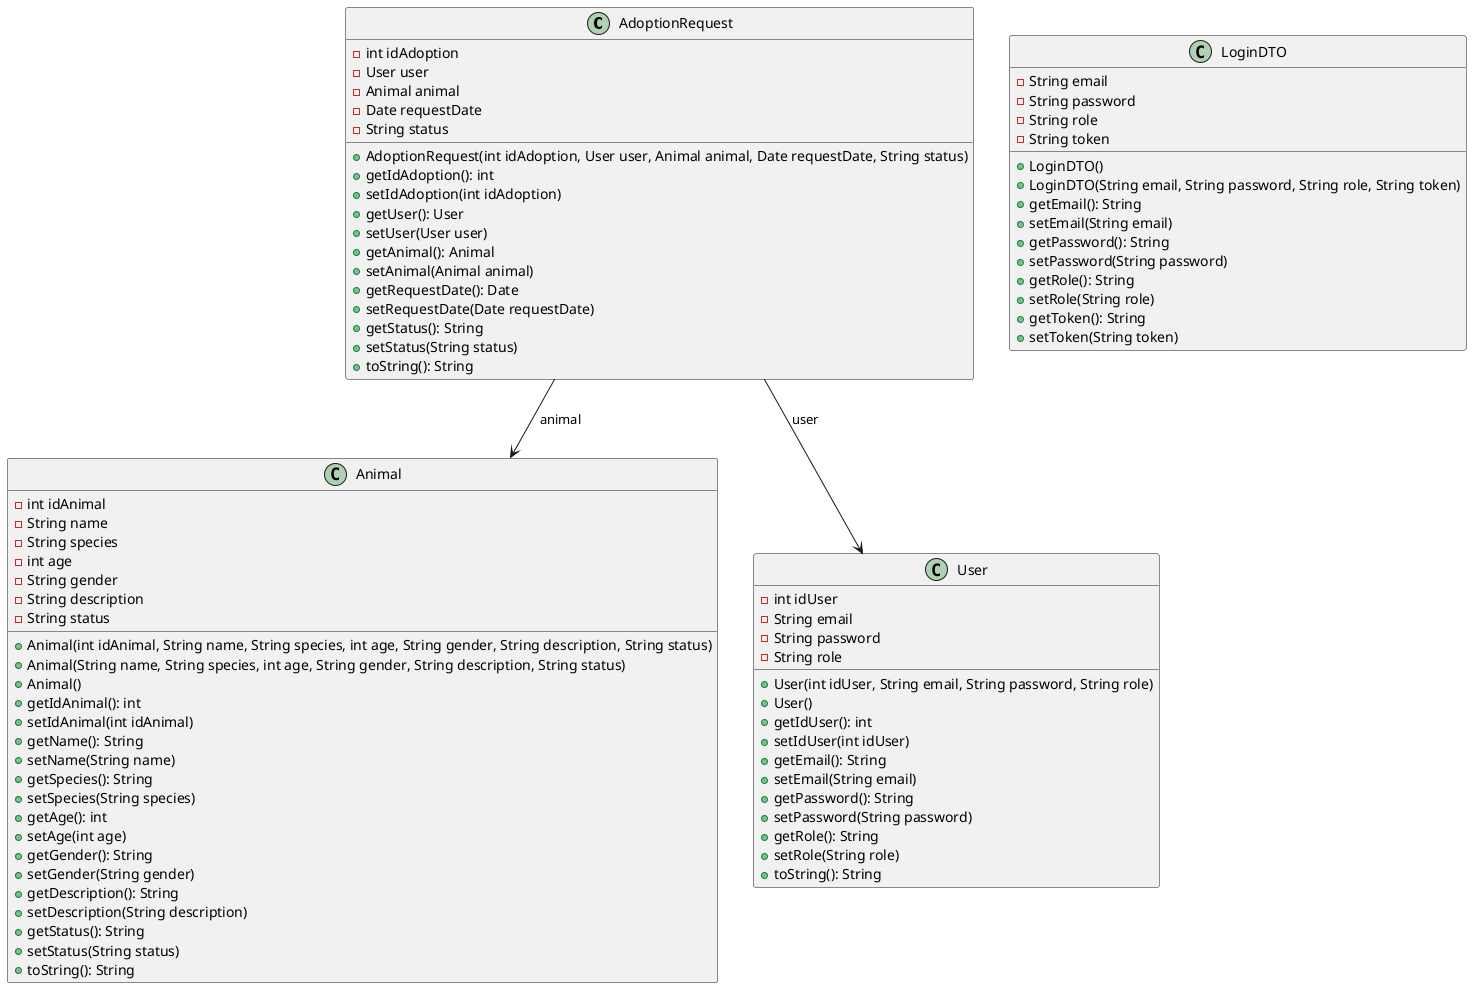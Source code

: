 @startuml

class AdoptionRequest {
  - int idAdoption
  - User user
  - Animal animal
  - Date requestDate
  - String status
  + AdoptionRequest(int idAdoption, User user, Animal animal, Date requestDate, String status)
  + getIdAdoption(): int
  + setIdAdoption(int idAdoption)
  + getUser(): User
  + setUser(User user)
  + getAnimal(): Animal
  + setAnimal(Animal animal)
  + getRequestDate(): Date
  + setRequestDate(Date requestDate)
  + getStatus(): String
  + setStatus(String status)
  + toString(): String
}

class Animal {
  - int idAnimal
  - String name
  - String species
  - int age
  - String gender
  - String description
  - String status
  + Animal(int idAnimal, String name, String species, int age, String gender, String description, String status)
  + Animal(String name, String species, int age, String gender, String description, String status)
  + Animal()
  + getIdAnimal(): int
  + setIdAnimal(int idAnimal)
  + getName(): String
  + setName(String name)
  + getSpecies(): String
  + setSpecies(String species)
  + getAge(): int
  + setAge(int age)
  + getGender(): String
  + setGender(String gender)
  + getDescription(): String
  + setDescription(String description)
  + getStatus(): String
  + setStatus(String status)
  + toString(): String
}

class LoginDTO {
  - String email
  - String password
  - String role
  - String token
  + LoginDTO()
  + LoginDTO(String email, String password, String role, String token)
  + getEmail(): String
  + setEmail(String email)
  + getPassword(): String
  + setPassword(String password)
  + getRole(): String
  + setRole(String role)
  + getToken(): String
  + setToken(String token)
}

class User {
  - int idUser
  - String email
  - String password
  - String role
  + User(int idUser, String email, String password, String role)
  + User()
  + getIdUser(): int
  + setIdUser(int idUser)
  + getEmail(): String
  + setEmail(String email)
  + getPassword(): String
  + setPassword(String password)
  + getRole(): String
  + setRole(String role)
  + toString(): String
}

AdoptionRequest --> User : user
AdoptionRequest --> Animal : animal

@enduml
A`